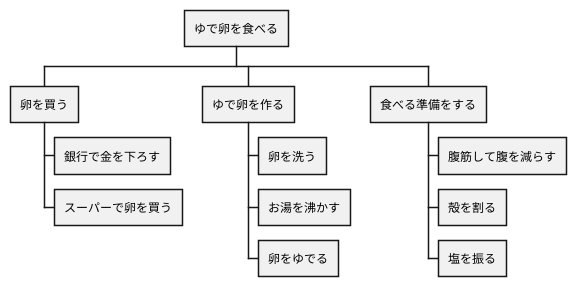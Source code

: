 @startwbs ゆで卵を食べる
* ゆで卵を食べる
** 卵を買う
*** 銀行で金を下ろす
*** スーパーで卵を買う
** ゆで卵を作る
*** 卵を洗う
*** お湯を沸かす
*** 卵をゆでる
** 食べる準備をする
*** 腹筋して腹を減らす
*** 殻を割る
*** 塩を振る
@endwbs
